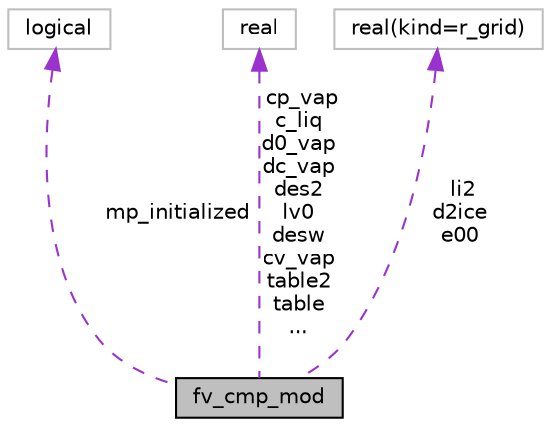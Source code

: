 digraph "fv_cmp_mod"
{
 // INTERACTIVE_SVG=YES
  edge [fontname="Helvetica",fontsize="10",labelfontname="Helvetica",labelfontsize="10"];
  node [fontname="Helvetica",fontsize="10",shape=record];
  Node1 [label="fv_cmp_mod",height=0.2,width=0.4,color="black", fillcolor="grey75", style="filled" fontcolor="black"];
  Node2 -> Node1 [dir="back",color="darkorchid3",fontsize="10",style="dashed",label=" mp_initialized" ,fontname="Helvetica"];
  Node2 [label="logical",height=0.2,width=0.4,color="grey75", fillcolor="white", style="filled"];
  Node3 -> Node1 [dir="back",color="darkorchid3",fontsize="10",style="dashed",label=" cp_vap\nc_liq\nd0_vap\ndc_vap\ndes2\nlv0\ndesw\ncv_vap\ntable2\ntable\n..." ,fontname="Helvetica"];
  Node3 [label="real",height=0.2,width=0.4,color="grey75", fillcolor="white", style="filled"];
  Node4 -> Node1 [dir="back",color="darkorchid3",fontsize="10",style="dashed",label=" li2\nd2ice\ne00" ,fontname="Helvetica"];
  Node4 [label="real(kind=r_grid)",height=0.2,width=0.4,color="grey75", fillcolor="white", style="filled"];
}
